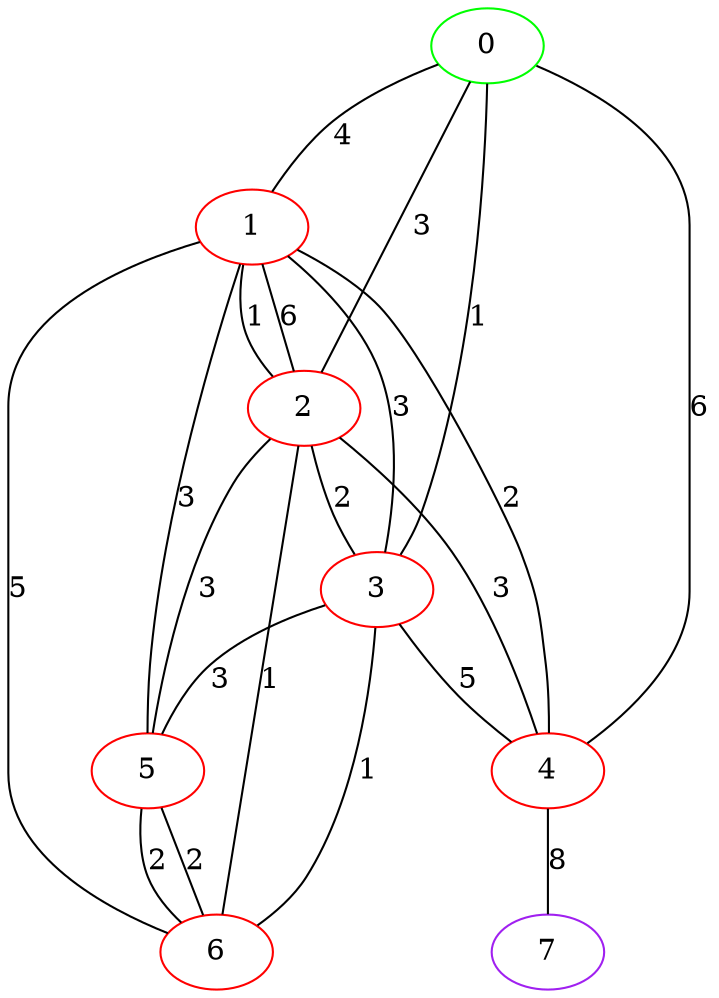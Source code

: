 graph "" {
0 [color=green, weight=2];
1 [color=red, weight=1];
2 [color=red, weight=1];
3 [color=red, weight=1];
4 [color=red, weight=1];
5 [color=red, weight=1];
6 [color=red, weight=1];
7 [color=purple, weight=4];
0 -- 1  [key=0, label=4];
0 -- 2  [key=0, label=3];
0 -- 3  [key=0, label=1];
0 -- 4  [key=0, label=6];
1 -- 2  [key=0, label=6];
1 -- 2  [key=1, label=1];
1 -- 3  [key=0, label=3];
1 -- 4  [key=0, label=2];
1 -- 5  [key=0, label=3];
1 -- 6  [key=0, label=5];
2 -- 3  [key=0, label=2];
2 -- 4  [key=0, label=3];
2 -- 5  [key=0, label=3];
2 -- 6  [key=0, label=1];
3 -- 4  [key=0, label=5];
3 -- 5  [key=0, label=3];
3 -- 6  [key=0, label=1];
4 -- 7  [key=0, label=8];
5 -- 6  [key=0, label=2];
5 -- 6  [key=1, label=2];
}
